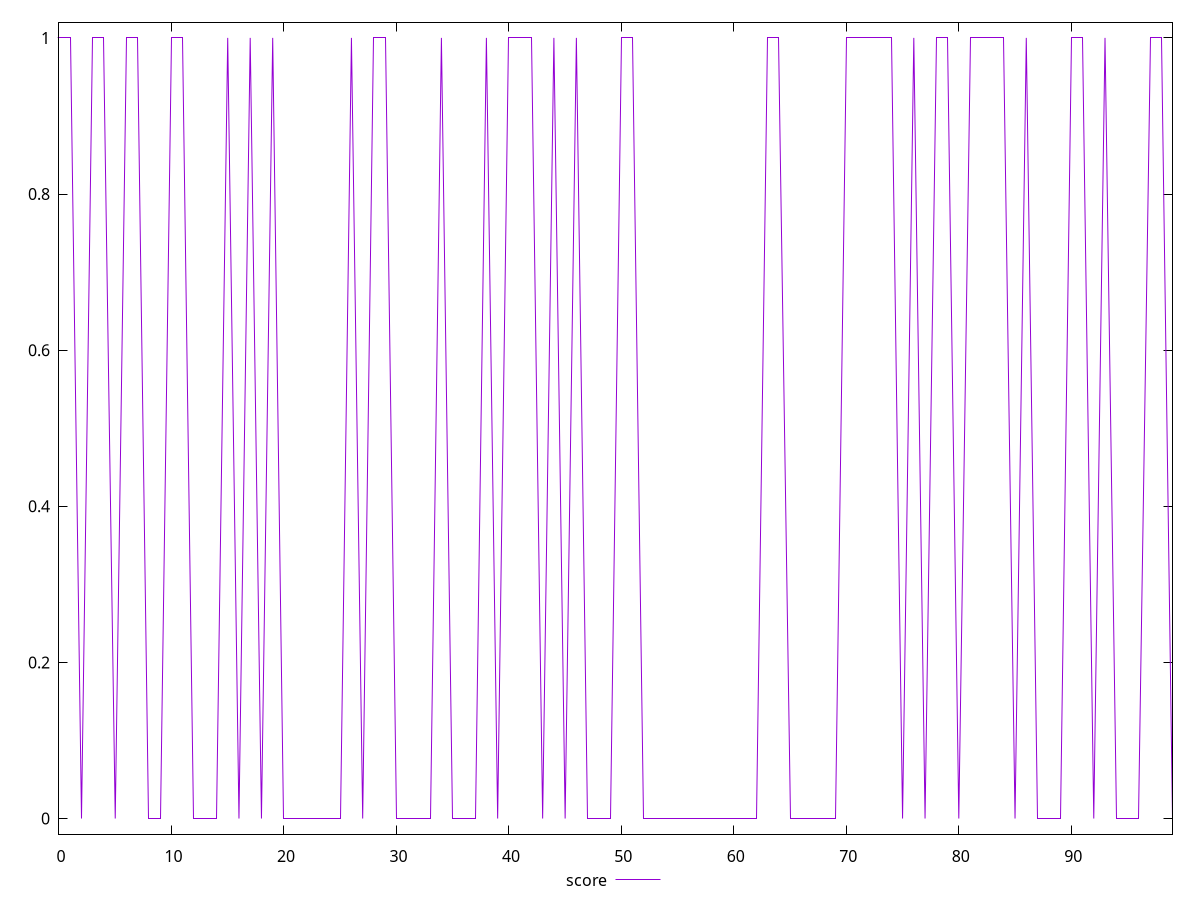 reset

$score <<EOF
0 1
1 1
2 0
3 1
4 1
5 0
6 1
7 1
8 0
9 0
10 1
11 1
12 0
13 0
14 0
15 1
16 0
17 1
18 0
19 1
20 0
21 0
22 0
23 0
24 0
25 0
26 1
27 0
28 1
29 1
30 0
31 0
32 0
33 0
34 1
35 0
36 0
37 0
38 1
39 0
40 1
41 1
42 1
43 0
44 1
45 0
46 1
47 0
48 0
49 0
50 1
51 1
52 0
53 0
54 0
55 0
56 0
57 0
58 0
59 0
60 0
61 0
62 0
63 1
64 1
65 0
66 0
67 0
68 0
69 0
70 1
71 1
72 1
73 1
74 1
75 0
76 1
77 0
78 1
79 1
80 0
81 1
82 1
83 1
84 1
85 0
86 1
87 0
88 0
89 0
90 1
91 1
92 0
93 1
94 0
95 0
96 0
97 1
98 1
99 0
EOF

set key outside below
set xrange [0:99]
set yrange [-0.02:1.02]
set trange [-0.02:1.02]
set terminal svg size 640, 500 enhanced background rgb 'white'
set output "report_00013_2021-02-09T12-04-24.940Z/third-party-summary/samples/pages+cached+noadtech+nomedia/score/values.svg"

plot $score title "score" with line

reset
